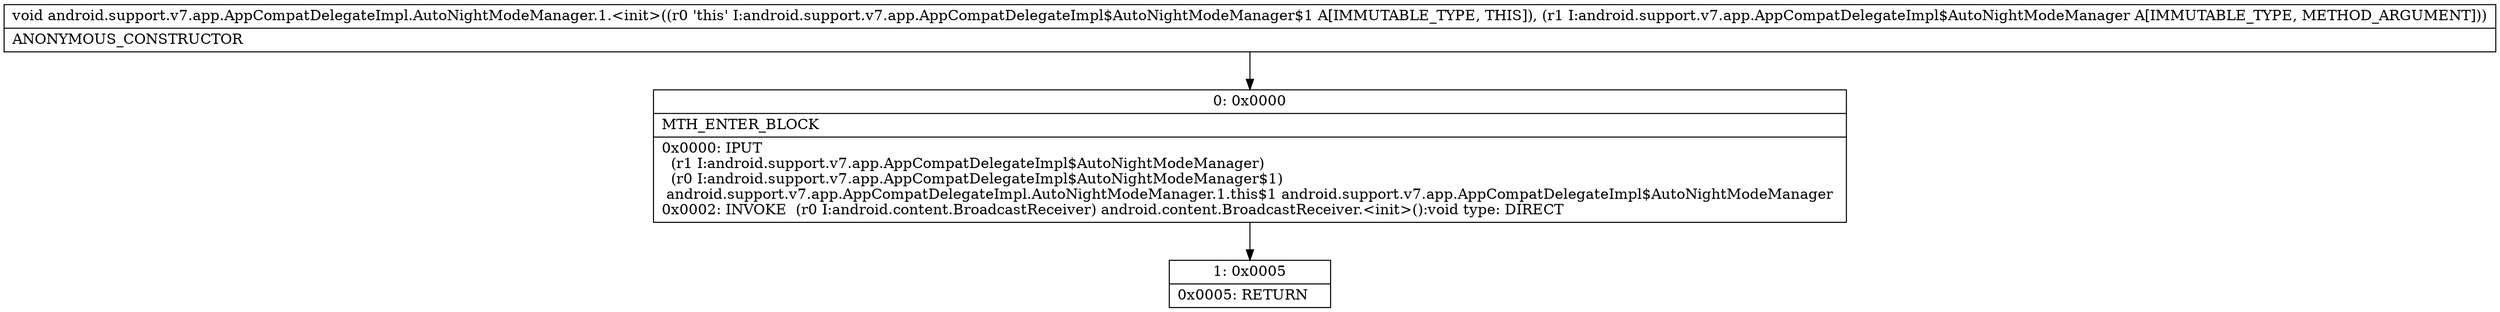 digraph "CFG forandroid.support.v7.app.AppCompatDelegateImpl.AutoNightModeManager.1.\<init\>(Landroid\/support\/v7\/app\/AppCompatDelegateImpl$AutoNightModeManager;)V" {
Node_0 [shape=record,label="{0\:\ 0x0000|MTH_ENTER_BLOCK\l|0x0000: IPUT  \l  (r1 I:android.support.v7.app.AppCompatDelegateImpl$AutoNightModeManager)\l  (r0 I:android.support.v7.app.AppCompatDelegateImpl$AutoNightModeManager$1)\l android.support.v7.app.AppCompatDelegateImpl.AutoNightModeManager.1.this$1 android.support.v7.app.AppCompatDelegateImpl$AutoNightModeManager \l0x0002: INVOKE  (r0 I:android.content.BroadcastReceiver) android.content.BroadcastReceiver.\<init\>():void type: DIRECT \l}"];
Node_1 [shape=record,label="{1\:\ 0x0005|0x0005: RETURN   \l}"];
MethodNode[shape=record,label="{void android.support.v7.app.AppCompatDelegateImpl.AutoNightModeManager.1.\<init\>((r0 'this' I:android.support.v7.app.AppCompatDelegateImpl$AutoNightModeManager$1 A[IMMUTABLE_TYPE, THIS]), (r1 I:android.support.v7.app.AppCompatDelegateImpl$AutoNightModeManager A[IMMUTABLE_TYPE, METHOD_ARGUMENT]))  | ANONYMOUS_CONSTRUCTOR\l}"];
MethodNode -> Node_0;
Node_0 -> Node_1;
}

